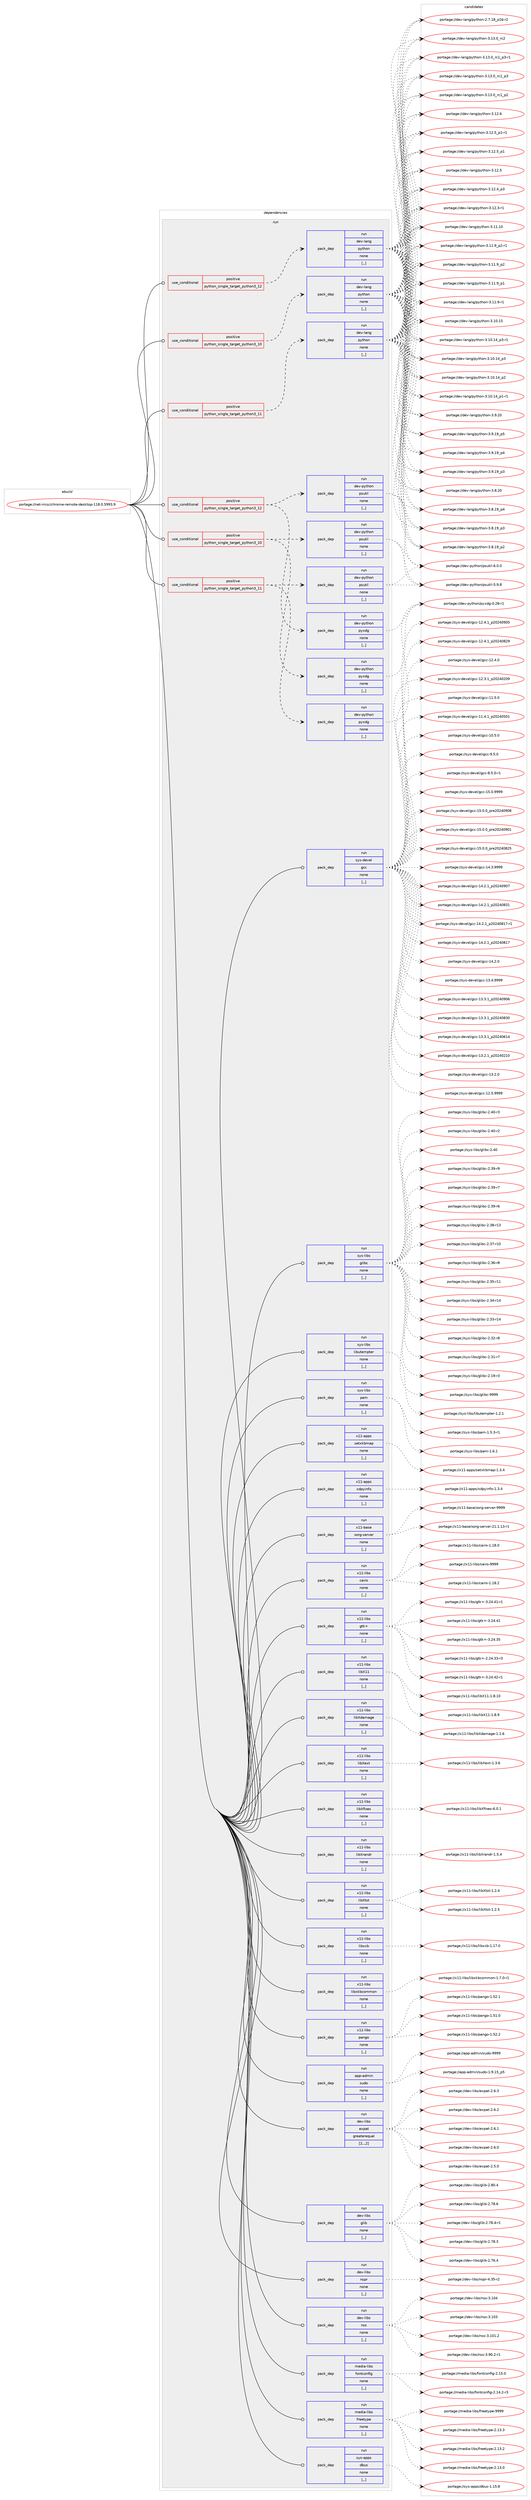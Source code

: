 digraph prolog {

# *************
# Graph options
# *************

newrank=true;
concentrate=true;
compound=true;
graph [rankdir=LR,fontname=Helvetica,fontsize=10,ranksep=1.5];#, ranksep=2.5, nodesep=0.2];
edge  [arrowhead=vee];
node  [fontname=Helvetica,fontsize=10];

# **********
# The ebuild
# **********

subgraph cluster_leftcol {
color=gray;
label=<<i>ebuild</i>>;
id [label="portage://net-misc/chrome-remote-desktop-118.0.5993.9", color=red, width=4, href="../net-misc/chrome-remote-desktop-118.0.5993.9.svg"];
}

# ****************
# The dependencies
# ****************

subgraph cluster_midcol {
color=gray;
label=<<i>dependencies</i>>;
subgraph cluster_compile {
fillcolor="#eeeeee";
style=filled;
label=<<i>compile</i>>;
}
subgraph cluster_compileandrun {
fillcolor="#eeeeee";
style=filled;
label=<<i>compile and run</i>>;
}
subgraph cluster_run {
fillcolor="#eeeeee";
style=filled;
label=<<i>run</i>>;
subgraph cond230232 {
dependency878049 [label=<<TABLE BORDER="0" CELLBORDER="1" CELLSPACING="0" CELLPADDING="4"><TR><TD ROWSPAN="3" CELLPADDING="10">use_conditional</TD></TR><TR><TD>positive</TD></TR><TR><TD>python_single_target_python3_10</TD></TR></TABLE>>, shape=none, color=red];
subgraph pack641384 {
dependency878050 [label=<<TABLE BORDER="0" CELLBORDER="1" CELLSPACING="0" CELLPADDING="4" WIDTH="220"><TR><TD ROWSPAN="6" CELLPADDING="30">pack_dep</TD></TR><TR><TD WIDTH="110">run</TD></TR><TR><TD>dev-lang</TD></TR><TR><TD>python</TD></TR><TR><TD>none</TD></TR><TR><TD>[,,]</TD></TR></TABLE>>, shape=none, color=blue];
}
dependency878049:e -> dependency878050:w [weight=20,style="dashed",arrowhead="vee"];
}
id:e -> dependency878049:w [weight=20,style="solid",arrowhead="odot"];
subgraph cond230233 {
dependency878051 [label=<<TABLE BORDER="0" CELLBORDER="1" CELLSPACING="0" CELLPADDING="4"><TR><TD ROWSPAN="3" CELLPADDING="10">use_conditional</TD></TR><TR><TD>positive</TD></TR><TR><TD>python_single_target_python3_10</TD></TR></TABLE>>, shape=none, color=red];
subgraph pack641385 {
dependency878052 [label=<<TABLE BORDER="0" CELLBORDER="1" CELLSPACING="0" CELLPADDING="4" WIDTH="220"><TR><TD ROWSPAN="6" CELLPADDING="30">pack_dep</TD></TR><TR><TD WIDTH="110">run</TD></TR><TR><TD>dev-python</TD></TR><TR><TD>psutil</TD></TR><TR><TD>none</TD></TR><TR><TD>[,,]</TD></TR></TABLE>>, shape=none, color=blue];
}
dependency878051:e -> dependency878052:w [weight=20,style="dashed",arrowhead="vee"];
subgraph pack641386 {
dependency878053 [label=<<TABLE BORDER="0" CELLBORDER="1" CELLSPACING="0" CELLPADDING="4" WIDTH="220"><TR><TD ROWSPAN="6" CELLPADDING="30">pack_dep</TD></TR><TR><TD WIDTH="110">run</TD></TR><TR><TD>dev-python</TD></TR><TR><TD>pyxdg</TD></TR><TR><TD>none</TD></TR><TR><TD>[,,]</TD></TR></TABLE>>, shape=none, color=blue];
}
dependency878051:e -> dependency878053:w [weight=20,style="dashed",arrowhead="vee"];
}
id:e -> dependency878051:w [weight=20,style="solid",arrowhead="odot"];
subgraph cond230234 {
dependency878054 [label=<<TABLE BORDER="0" CELLBORDER="1" CELLSPACING="0" CELLPADDING="4"><TR><TD ROWSPAN="3" CELLPADDING="10">use_conditional</TD></TR><TR><TD>positive</TD></TR><TR><TD>python_single_target_python3_11</TD></TR></TABLE>>, shape=none, color=red];
subgraph pack641387 {
dependency878055 [label=<<TABLE BORDER="0" CELLBORDER="1" CELLSPACING="0" CELLPADDING="4" WIDTH="220"><TR><TD ROWSPAN="6" CELLPADDING="30">pack_dep</TD></TR><TR><TD WIDTH="110">run</TD></TR><TR><TD>dev-lang</TD></TR><TR><TD>python</TD></TR><TR><TD>none</TD></TR><TR><TD>[,,]</TD></TR></TABLE>>, shape=none, color=blue];
}
dependency878054:e -> dependency878055:w [weight=20,style="dashed",arrowhead="vee"];
}
id:e -> dependency878054:w [weight=20,style="solid",arrowhead="odot"];
subgraph cond230235 {
dependency878056 [label=<<TABLE BORDER="0" CELLBORDER="1" CELLSPACING="0" CELLPADDING="4"><TR><TD ROWSPAN="3" CELLPADDING="10">use_conditional</TD></TR><TR><TD>positive</TD></TR><TR><TD>python_single_target_python3_11</TD></TR></TABLE>>, shape=none, color=red];
subgraph pack641388 {
dependency878057 [label=<<TABLE BORDER="0" CELLBORDER="1" CELLSPACING="0" CELLPADDING="4" WIDTH="220"><TR><TD ROWSPAN="6" CELLPADDING="30">pack_dep</TD></TR><TR><TD WIDTH="110">run</TD></TR><TR><TD>dev-python</TD></TR><TR><TD>psutil</TD></TR><TR><TD>none</TD></TR><TR><TD>[,,]</TD></TR></TABLE>>, shape=none, color=blue];
}
dependency878056:e -> dependency878057:w [weight=20,style="dashed",arrowhead="vee"];
subgraph pack641389 {
dependency878058 [label=<<TABLE BORDER="0" CELLBORDER="1" CELLSPACING="0" CELLPADDING="4" WIDTH="220"><TR><TD ROWSPAN="6" CELLPADDING="30">pack_dep</TD></TR><TR><TD WIDTH="110">run</TD></TR><TR><TD>dev-python</TD></TR><TR><TD>pyxdg</TD></TR><TR><TD>none</TD></TR><TR><TD>[,,]</TD></TR></TABLE>>, shape=none, color=blue];
}
dependency878056:e -> dependency878058:w [weight=20,style="dashed",arrowhead="vee"];
}
id:e -> dependency878056:w [weight=20,style="solid",arrowhead="odot"];
subgraph cond230236 {
dependency878059 [label=<<TABLE BORDER="0" CELLBORDER="1" CELLSPACING="0" CELLPADDING="4"><TR><TD ROWSPAN="3" CELLPADDING="10">use_conditional</TD></TR><TR><TD>positive</TD></TR><TR><TD>python_single_target_python3_12</TD></TR></TABLE>>, shape=none, color=red];
subgraph pack641390 {
dependency878060 [label=<<TABLE BORDER="0" CELLBORDER="1" CELLSPACING="0" CELLPADDING="4" WIDTH="220"><TR><TD ROWSPAN="6" CELLPADDING="30">pack_dep</TD></TR><TR><TD WIDTH="110">run</TD></TR><TR><TD>dev-lang</TD></TR><TR><TD>python</TD></TR><TR><TD>none</TD></TR><TR><TD>[,,]</TD></TR></TABLE>>, shape=none, color=blue];
}
dependency878059:e -> dependency878060:w [weight=20,style="dashed",arrowhead="vee"];
}
id:e -> dependency878059:w [weight=20,style="solid",arrowhead="odot"];
subgraph cond230237 {
dependency878061 [label=<<TABLE BORDER="0" CELLBORDER="1" CELLSPACING="0" CELLPADDING="4"><TR><TD ROWSPAN="3" CELLPADDING="10">use_conditional</TD></TR><TR><TD>positive</TD></TR><TR><TD>python_single_target_python3_12</TD></TR></TABLE>>, shape=none, color=red];
subgraph pack641391 {
dependency878062 [label=<<TABLE BORDER="0" CELLBORDER="1" CELLSPACING="0" CELLPADDING="4" WIDTH="220"><TR><TD ROWSPAN="6" CELLPADDING="30">pack_dep</TD></TR><TR><TD WIDTH="110">run</TD></TR><TR><TD>dev-python</TD></TR><TR><TD>psutil</TD></TR><TR><TD>none</TD></TR><TR><TD>[,,]</TD></TR></TABLE>>, shape=none, color=blue];
}
dependency878061:e -> dependency878062:w [weight=20,style="dashed",arrowhead="vee"];
subgraph pack641392 {
dependency878063 [label=<<TABLE BORDER="0" CELLBORDER="1" CELLSPACING="0" CELLPADDING="4" WIDTH="220"><TR><TD ROWSPAN="6" CELLPADDING="30">pack_dep</TD></TR><TR><TD WIDTH="110">run</TD></TR><TR><TD>dev-python</TD></TR><TR><TD>pyxdg</TD></TR><TR><TD>none</TD></TR><TR><TD>[,,]</TD></TR></TABLE>>, shape=none, color=blue];
}
dependency878061:e -> dependency878063:w [weight=20,style="dashed",arrowhead="vee"];
}
id:e -> dependency878061:w [weight=20,style="solid",arrowhead="odot"];
subgraph pack641393 {
dependency878064 [label=<<TABLE BORDER="0" CELLBORDER="1" CELLSPACING="0" CELLPADDING="4" WIDTH="220"><TR><TD ROWSPAN="6" CELLPADDING="30">pack_dep</TD></TR><TR><TD WIDTH="110">run</TD></TR><TR><TD>app-admin</TD></TR><TR><TD>sudo</TD></TR><TR><TD>none</TD></TR><TR><TD>[,,]</TD></TR></TABLE>>, shape=none, color=blue];
}
id:e -> dependency878064:w [weight=20,style="solid",arrowhead="odot"];
subgraph pack641394 {
dependency878065 [label=<<TABLE BORDER="0" CELLBORDER="1" CELLSPACING="0" CELLPADDING="4" WIDTH="220"><TR><TD ROWSPAN="6" CELLPADDING="30">pack_dep</TD></TR><TR><TD WIDTH="110">run</TD></TR><TR><TD>dev-libs</TD></TR><TR><TD>expat</TD></TR><TR><TD>greaterequal</TD></TR><TR><TD>[2,,,2]</TD></TR></TABLE>>, shape=none, color=blue];
}
id:e -> dependency878065:w [weight=20,style="solid",arrowhead="odot"];
subgraph pack641395 {
dependency878066 [label=<<TABLE BORDER="0" CELLBORDER="1" CELLSPACING="0" CELLPADDING="4" WIDTH="220"><TR><TD ROWSPAN="6" CELLPADDING="30">pack_dep</TD></TR><TR><TD WIDTH="110">run</TD></TR><TR><TD>dev-libs</TD></TR><TR><TD>glib</TD></TR><TR><TD>none</TD></TR><TR><TD>[,,]</TD></TR></TABLE>>, shape=none, color=blue];
}
id:e -> dependency878066:w [weight=20,style="solid",arrowhead="odot"];
subgraph pack641396 {
dependency878067 [label=<<TABLE BORDER="0" CELLBORDER="1" CELLSPACING="0" CELLPADDING="4" WIDTH="220"><TR><TD ROWSPAN="6" CELLPADDING="30">pack_dep</TD></TR><TR><TD WIDTH="110">run</TD></TR><TR><TD>dev-libs</TD></TR><TR><TD>nspr</TD></TR><TR><TD>none</TD></TR><TR><TD>[,,]</TD></TR></TABLE>>, shape=none, color=blue];
}
id:e -> dependency878067:w [weight=20,style="solid",arrowhead="odot"];
subgraph pack641397 {
dependency878068 [label=<<TABLE BORDER="0" CELLBORDER="1" CELLSPACING="0" CELLPADDING="4" WIDTH="220"><TR><TD ROWSPAN="6" CELLPADDING="30">pack_dep</TD></TR><TR><TD WIDTH="110">run</TD></TR><TR><TD>dev-libs</TD></TR><TR><TD>nss</TD></TR><TR><TD>none</TD></TR><TR><TD>[,,]</TD></TR></TABLE>>, shape=none, color=blue];
}
id:e -> dependency878068:w [weight=20,style="solid",arrowhead="odot"];
subgraph pack641398 {
dependency878069 [label=<<TABLE BORDER="0" CELLBORDER="1" CELLSPACING="0" CELLPADDING="4" WIDTH="220"><TR><TD ROWSPAN="6" CELLPADDING="30">pack_dep</TD></TR><TR><TD WIDTH="110">run</TD></TR><TR><TD>media-libs</TD></TR><TR><TD>fontconfig</TD></TR><TR><TD>none</TD></TR><TR><TD>[,,]</TD></TR></TABLE>>, shape=none, color=blue];
}
id:e -> dependency878069:w [weight=20,style="solid",arrowhead="odot"];
subgraph pack641399 {
dependency878070 [label=<<TABLE BORDER="0" CELLBORDER="1" CELLSPACING="0" CELLPADDING="4" WIDTH="220"><TR><TD ROWSPAN="6" CELLPADDING="30">pack_dep</TD></TR><TR><TD WIDTH="110">run</TD></TR><TR><TD>media-libs</TD></TR><TR><TD>freetype</TD></TR><TR><TD>none</TD></TR><TR><TD>[,,]</TD></TR></TABLE>>, shape=none, color=blue];
}
id:e -> dependency878070:w [weight=20,style="solid",arrowhead="odot"];
subgraph pack641400 {
dependency878071 [label=<<TABLE BORDER="0" CELLBORDER="1" CELLSPACING="0" CELLPADDING="4" WIDTH="220"><TR><TD ROWSPAN="6" CELLPADDING="30">pack_dep</TD></TR><TR><TD WIDTH="110">run</TD></TR><TR><TD>sys-apps</TD></TR><TR><TD>dbus</TD></TR><TR><TD>none</TD></TR><TR><TD>[,,]</TD></TR></TABLE>>, shape=none, color=blue];
}
id:e -> dependency878071:w [weight=20,style="solid",arrowhead="odot"];
subgraph pack641401 {
dependency878072 [label=<<TABLE BORDER="0" CELLBORDER="1" CELLSPACING="0" CELLPADDING="4" WIDTH="220"><TR><TD ROWSPAN="6" CELLPADDING="30">pack_dep</TD></TR><TR><TD WIDTH="110">run</TD></TR><TR><TD>sys-devel</TD></TR><TR><TD>gcc</TD></TR><TR><TD>none</TD></TR><TR><TD>[,,]</TD></TR></TABLE>>, shape=none, color=blue];
}
id:e -> dependency878072:w [weight=20,style="solid",arrowhead="odot"];
subgraph pack641402 {
dependency878073 [label=<<TABLE BORDER="0" CELLBORDER="1" CELLSPACING="0" CELLPADDING="4" WIDTH="220"><TR><TD ROWSPAN="6" CELLPADDING="30">pack_dep</TD></TR><TR><TD WIDTH="110">run</TD></TR><TR><TD>sys-libs</TD></TR><TR><TD>glibc</TD></TR><TR><TD>none</TD></TR><TR><TD>[,,]</TD></TR></TABLE>>, shape=none, color=blue];
}
id:e -> dependency878073:w [weight=20,style="solid",arrowhead="odot"];
subgraph pack641403 {
dependency878074 [label=<<TABLE BORDER="0" CELLBORDER="1" CELLSPACING="0" CELLPADDING="4" WIDTH="220"><TR><TD ROWSPAN="6" CELLPADDING="30">pack_dep</TD></TR><TR><TD WIDTH="110">run</TD></TR><TR><TD>sys-libs</TD></TR><TR><TD>libutempter</TD></TR><TR><TD>none</TD></TR><TR><TD>[,,]</TD></TR></TABLE>>, shape=none, color=blue];
}
id:e -> dependency878074:w [weight=20,style="solid",arrowhead="odot"];
subgraph pack641404 {
dependency878075 [label=<<TABLE BORDER="0" CELLBORDER="1" CELLSPACING="0" CELLPADDING="4" WIDTH="220"><TR><TD ROWSPAN="6" CELLPADDING="30">pack_dep</TD></TR><TR><TD WIDTH="110">run</TD></TR><TR><TD>sys-libs</TD></TR><TR><TD>pam</TD></TR><TR><TD>none</TD></TR><TR><TD>[,,]</TD></TR></TABLE>>, shape=none, color=blue];
}
id:e -> dependency878075:w [weight=20,style="solid",arrowhead="odot"];
subgraph pack641405 {
dependency878076 [label=<<TABLE BORDER="0" CELLBORDER="1" CELLSPACING="0" CELLPADDING="4" WIDTH="220"><TR><TD ROWSPAN="6" CELLPADDING="30">pack_dep</TD></TR><TR><TD WIDTH="110">run</TD></TR><TR><TD>x11-apps</TD></TR><TR><TD>setxkbmap</TD></TR><TR><TD>none</TD></TR><TR><TD>[,,]</TD></TR></TABLE>>, shape=none, color=blue];
}
id:e -> dependency878076:w [weight=20,style="solid",arrowhead="odot"];
subgraph pack641406 {
dependency878077 [label=<<TABLE BORDER="0" CELLBORDER="1" CELLSPACING="0" CELLPADDING="4" WIDTH="220"><TR><TD ROWSPAN="6" CELLPADDING="30">pack_dep</TD></TR><TR><TD WIDTH="110">run</TD></TR><TR><TD>x11-apps</TD></TR><TR><TD>xdpyinfo</TD></TR><TR><TD>none</TD></TR><TR><TD>[,,]</TD></TR></TABLE>>, shape=none, color=blue];
}
id:e -> dependency878077:w [weight=20,style="solid",arrowhead="odot"];
subgraph pack641407 {
dependency878078 [label=<<TABLE BORDER="0" CELLBORDER="1" CELLSPACING="0" CELLPADDING="4" WIDTH="220"><TR><TD ROWSPAN="6" CELLPADDING="30">pack_dep</TD></TR><TR><TD WIDTH="110">run</TD></TR><TR><TD>x11-base</TD></TR><TR><TD>xorg-server</TD></TR><TR><TD>none</TD></TR><TR><TD>[,,]</TD></TR></TABLE>>, shape=none, color=blue];
}
id:e -> dependency878078:w [weight=20,style="solid",arrowhead="odot"];
subgraph pack641408 {
dependency878079 [label=<<TABLE BORDER="0" CELLBORDER="1" CELLSPACING="0" CELLPADDING="4" WIDTH="220"><TR><TD ROWSPAN="6" CELLPADDING="30">pack_dep</TD></TR><TR><TD WIDTH="110">run</TD></TR><TR><TD>x11-libs</TD></TR><TR><TD>cairo</TD></TR><TR><TD>none</TD></TR><TR><TD>[,,]</TD></TR></TABLE>>, shape=none, color=blue];
}
id:e -> dependency878079:w [weight=20,style="solid",arrowhead="odot"];
subgraph pack641409 {
dependency878080 [label=<<TABLE BORDER="0" CELLBORDER="1" CELLSPACING="0" CELLPADDING="4" WIDTH="220"><TR><TD ROWSPAN="6" CELLPADDING="30">pack_dep</TD></TR><TR><TD WIDTH="110">run</TD></TR><TR><TD>x11-libs</TD></TR><TR><TD>gtk+</TD></TR><TR><TD>none</TD></TR><TR><TD>[,,]</TD></TR></TABLE>>, shape=none, color=blue];
}
id:e -> dependency878080:w [weight=20,style="solid",arrowhead="odot"];
subgraph pack641410 {
dependency878081 [label=<<TABLE BORDER="0" CELLBORDER="1" CELLSPACING="0" CELLPADDING="4" WIDTH="220"><TR><TD ROWSPAN="6" CELLPADDING="30">pack_dep</TD></TR><TR><TD WIDTH="110">run</TD></TR><TR><TD>x11-libs</TD></TR><TR><TD>libX11</TD></TR><TR><TD>none</TD></TR><TR><TD>[,,]</TD></TR></TABLE>>, shape=none, color=blue];
}
id:e -> dependency878081:w [weight=20,style="solid",arrowhead="odot"];
subgraph pack641411 {
dependency878082 [label=<<TABLE BORDER="0" CELLBORDER="1" CELLSPACING="0" CELLPADDING="4" WIDTH="220"><TR><TD ROWSPAN="6" CELLPADDING="30">pack_dep</TD></TR><TR><TD WIDTH="110">run</TD></TR><TR><TD>x11-libs</TD></TR><TR><TD>libXdamage</TD></TR><TR><TD>none</TD></TR><TR><TD>[,,]</TD></TR></TABLE>>, shape=none, color=blue];
}
id:e -> dependency878082:w [weight=20,style="solid",arrowhead="odot"];
subgraph pack641412 {
dependency878083 [label=<<TABLE BORDER="0" CELLBORDER="1" CELLSPACING="0" CELLPADDING="4" WIDTH="220"><TR><TD ROWSPAN="6" CELLPADDING="30">pack_dep</TD></TR><TR><TD WIDTH="110">run</TD></TR><TR><TD>x11-libs</TD></TR><TR><TD>libXext</TD></TR><TR><TD>none</TD></TR><TR><TD>[,,]</TD></TR></TABLE>>, shape=none, color=blue];
}
id:e -> dependency878083:w [weight=20,style="solid",arrowhead="odot"];
subgraph pack641413 {
dependency878084 [label=<<TABLE BORDER="0" CELLBORDER="1" CELLSPACING="0" CELLPADDING="4" WIDTH="220"><TR><TD ROWSPAN="6" CELLPADDING="30">pack_dep</TD></TR><TR><TD WIDTH="110">run</TD></TR><TR><TD>x11-libs</TD></TR><TR><TD>libXfixes</TD></TR><TR><TD>none</TD></TR><TR><TD>[,,]</TD></TR></TABLE>>, shape=none, color=blue];
}
id:e -> dependency878084:w [weight=20,style="solid",arrowhead="odot"];
subgraph pack641414 {
dependency878085 [label=<<TABLE BORDER="0" CELLBORDER="1" CELLSPACING="0" CELLPADDING="4" WIDTH="220"><TR><TD ROWSPAN="6" CELLPADDING="30">pack_dep</TD></TR><TR><TD WIDTH="110">run</TD></TR><TR><TD>x11-libs</TD></TR><TR><TD>libXrandr</TD></TR><TR><TD>none</TD></TR><TR><TD>[,,]</TD></TR></TABLE>>, shape=none, color=blue];
}
id:e -> dependency878085:w [weight=20,style="solid",arrowhead="odot"];
subgraph pack641415 {
dependency878086 [label=<<TABLE BORDER="0" CELLBORDER="1" CELLSPACING="0" CELLPADDING="4" WIDTH="220"><TR><TD ROWSPAN="6" CELLPADDING="30">pack_dep</TD></TR><TR><TD WIDTH="110">run</TD></TR><TR><TD>x11-libs</TD></TR><TR><TD>libXtst</TD></TR><TR><TD>none</TD></TR><TR><TD>[,,]</TD></TR></TABLE>>, shape=none, color=blue];
}
id:e -> dependency878086:w [weight=20,style="solid",arrowhead="odot"];
subgraph pack641416 {
dependency878087 [label=<<TABLE BORDER="0" CELLBORDER="1" CELLSPACING="0" CELLPADDING="4" WIDTH="220"><TR><TD ROWSPAN="6" CELLPADDING="30">pack_dep</TD></TR><TR><TD WIDTH="110">run</TD></TR><TR><TD>x11-libs</TD></TR><TR><TD>libxcb</TD></TR><TR><TD>none</TD></TR><TR><TD>[,,]</TD></TR></TABLE>>, shape=none, color=blue];
}
id:e -> dependency878087:w [weight=20,style="solid",arrowhead="odot"];
subgraph pack641417 {
dependency878088 [label=<<TABLE BORDER="0" CELLBORDER="1" CELLSPACING="0" CELLPADDING="4" WIDTH="220"><TR><TD ROWSPAN="6" CELLPADDING="30">pack_dep</TD></TR><TR><TD WIDTH="110">run</TD></TR><TR><TD>x11-libs</TD></TR><TR><TD>libxkbcommon</TD></TR><TR><TD>none</TD></TR><TR><TD>[,,]</TD></TR></TABLE>>, shape=none, color=blue];
}
id:e -> dependency878088:w [weight=20,style="solid",arrowhead="odot"];
subgraph pack641418 {
dependency878089 [label=<<TABLE BORDER="0" CELLBORDER="1" CELLSPACING="0" CELLPADDING="4" WIDTH="220"><TR><TD ROWSPAN="6" CELLPADDING="30">pack_dep</TD></TR><TR><TD WIDTH="110">run</TD></TR><TR><TD>x11-libs</TD></TR><TR><TD>pango</TD></TR><TR><TD>none</TD></TR><TR><TD>[,,]</TD></TR></TABLE>>, shape=none, color=blue];
}
id:e -> dependency878089:w [weight=20,style="solid",arrowhead="odot"];
}
}

# **************
# The candidates
# **************

subgraph cluster_choices {
rank=same;
color=gray;
label=<<i>candidates</i>>;

subgraph choice641384 {
color=black;
nodesep=1;
choice10010111845108971101034711212111610411111045514649514648951149950 [label="portage://dev-lang/python-3.13.0_rc2", color=red, width=4,href="../dev-lang/python-3.13.0_rc2.svg"];
choice1001011184510897110103471121211161041111104551464951464895114994995112514511449 [label="portage://dev-lang/python-3.13.0_rc1_p3-r1", color=red, width=4,href="../dev-lang/python-3.13.0_rc1_p3-r1.svg"];
choice100101118451089711010347112121116104111110455146495146489511499499511251 [label="portage://dev-lang/python-3.13.0_rc1_p3", color=red, width=4,href="../dev-lang/python-3.13.0_rc1_p3.svg"];
choice100101118451089711010347112121116104111110455146495146489511499499511250 [label="portage://dev-lang/python-3.13.0_rc1_p2", color=red, width=4,href="../dev-lang/python-3.13.0_rc1_p2.svg"];
choice10010111845108971101034711212111610411111045514649504654 [label="portage://dev-lang/python-3.12.6", color=red, width=4,href="../dev-lang/python-3.12.6.svg"];
choice1001011184510897110103471121211161041111104551464950465395112494511449 [label="portage://dev-lang/python-3.12.5_p1-r1", color=red, width=4,href="../dev-lang/python-3.12.5_p1-r1.svg"];
choice100101118451089711010347112121116104111110455146495046539511249 [label="portage://dev-lang/python-3.12.5_p1", color=red, width=4,href="../dev-lang/python-3.12.5_p1.svg"];
choice10010111845108971101034711212111610411111045514649504653 [label="portage://dev-lang/python-3.12.5", color=red, width=4,href="../dev-lang/python-3.12.5.svg"];
choice100101118451089711010347112121116104111110455146495046529511251 [label="portage://dev-lang/python-3.12.4_p3", color=red, width=4,href="../dev-lang/python-3.12.4_p3.svg"];
choice100101118451089711010347112121116104111110455146495046514511449 [label="portage://dev-lang/python-3.12.3-r1", color=red, width=4,href="../dev-lang/python-3.12.3-r1.svg"];
choice1001011184510897110103471121211161041111104551464949464948 [label="portage://dev-lang/python-3.11.10", color=red, width=4,href="../dev-lang/python-3.11.10.svg"];
choice1001011184510897110103471121211161041111104551464949465795112504511449 [label="portage://dev-lang/python-3.11.9_p2-r1", color=red, width=4,href="../dev-lang/python-3.11.9_p2-r1.svg"];
choice100101118451089711010347112121116104111110455146494946579511250 [label="portage://dev-lang/python-3.11.9_p2", color=red, width=4,href="../dev-lang/python-3.11.9_p2.svg"];
choice100101118451089711010347112121116104111110455146494946579511249 [label="portage://dev-lang/python-3.11.9_p1", color=red, width=4,href="../dev-lang/python-3.11.9_p1.svg"];
choice100101118451089711010347112121116104111110455146494946574511449 [label="portage://dev-lang/python-3.11.9-r1", color=red, width=4,href="../dev-lang/python-3.11.9-r1.svg"];
choice1001011184510897110103471121211161041111104551464948464953 [label="portage://dev-lang/python-3.10.15", color=red, width=4,href="../dev-lang/python-3.10.15.svg"];
choice100101118451089711010347112121116104111110455146494846495295112514511449 [label="portage://dev-lang/python-3.10.14_p3-r1", color=red, width=4,href="../dev-lang/python-3.10.14_p3-r1.svg"];
choice10010111845108971101034711212111610411111045514649484649529511251 [label="portage://dev-lang/python-3.10.14_p3", color=red, width=4,href="../dev-lang/python-3.10.14_p3.svg"];
choice10010111845108971101034711212111610411111045514649484649529511250 [label="portage://dev-lang/python-3.10.14_p2", color=red, width=4,href="../dev-lang/python-3.10.14_p2.svg"];
choice100101118451089711010347112121116104111110455146494846495295112494511449 [label="portage://dev-lang/python-3.10.14_p1-r1", color=red, width=4,href="../dev-lang/python-3.10.14_p1-r1.svg"];
choice10010111845108971101034711212111610411111045514657465048 [label="portage://dev-lang/python-3.9.20", color=red, width=4,href="../dev-lang/python-3.9.20.svg"];
choice100101118451089711010347112121116104111110455146574649579511253 [label="portage://dev-lang/python-3.9.19_p5", color=red, width=4,href="../dev-lang/python-3.9.19_p5.svg"];
choice100101118451089711010347112121116104111110455146574649579511252 [label="portage://dev-lang/python-3.9.19_p4", color=red, width=4,href="../dev-lang/python-3.9.19_p4.svg"];
choice100101118451089711010347112121116104111110455146574649579511251 [label="portage://dev-lang/python-3.9.19_p3", color=red, width=4,href="../dev-lang/python-3.9.19_p3.svg"];
choice10010111845108971101034711212111610411111045514656465048 [label="portage://dev-lang/python-3.8.20", color=red, width=4,href="../dev-lang/python-3.8.20.svg"];
choice100101118451089711010347112121116104111110455146564649579511252 [label="portage://dev-lang/python-3.8.19_p4", color=red, width=4,href="../dev-lang/python-3.8.19_p4.svg"];
choice100101118451089711010347112121116104111110455146564649579511251 [label="portage://dev-lang/python-3.8.19_p3", color=red, width=4,href="../dev-lang/python-3.8.19_p3.svg"];
choice100101118451089711010347112121116104111110455146564649579511250 [label="portage://dev-lang/python-3.8.19_p2", color=red, width=4,href="../dev-lang/python-3.8.19_p2.svg"];
choice100101118451089711010347112121116104111110455046554649569511249544511450 [label="portage://dev-lang/python-2.7.18_p16-r2", color=red, width=4,href="../dev-lang/python-2.7.18_p16-r2.svg"];
dependency878050:e -> choice10010111845108971101034711212111610411111045514649514648951149950:w [style=dotted,weight="100"];
dependency878050:e -> choice1001011184510897110103471121211161041111104551464951464895114994995112514511449:w [style=dotted,weight="100"];
dependency878050:e -> choice100101118451089711010347112121116104111110455146495146489511499499511251:w [style=dotted,weight="100"];
dependency878050:e -> choice100101118451089711010347112121116104111110455146495146489511499499511250:w [style=dotted,weight="100"];
dependency878050:e -> choice10010111845108971101034711212111610411111045514649504654:w [style=dotted,weight="100"];
dependency878050:e -> choice1001011184510897110103471121211161041111104551464950465395112494511449:w [style=dotted,weight="100"];
dependency878050:e -> choice100101118451089711010347112121116104111110455146495046539511249:w [style=dotted,weight="100"];
dependency878050:e -> choice10010111845108971101034711212111610411111045514649504653:w [style=dotted,weight="100"];
dependency878050:e -> choice100101118451089711010347112121116104111110455146495046529511251:w [style=dotted,weight="100"];
dependency878050:e -> choice100101118451089711010347112121116104111110455146495046514511449:w [style=dotted,weight="100"];
dependency878050:e -> choice1001011184510897110103471121211161041111104551464949464948:w [style=dotted,weight="100"];
dependency878050:e -> choice1001011184510897110103471121211161041111104551464949465795112504511449:w [style=dotted,weight="100"];
dependency878050:e -> choice100101118451089711010347112121116104111110455146494946579511250:w [style=dotted,weight="100"];
dependency878050:e -> choice100101118451089711010347112121116104111110455146494946579511249:w [style=dotted,weight="100"];
dependency878050:e -> choice100101118451089711010347112121116104111110455146494946574511449:w [style=dotted,weight="100"];
dependency878050:e -> choice1001011184510897110103471121211161041111104551464948464953:w [style=dotted,weight="100"];
dependency878050:e -> choice100101118451089711010347112121116104111110455146494846495295112514511449:w [style=dotted,weight="100"];
dependency878050:e -> choice10010111845108971101034711212111610411111045514649484649529511251:w [style=dotted,weight="100"];
dependency878050:e -> choice10010111845108971101034711212111610411111045514649484649529511250:w [style=dotted,weight="100"];
dependency878050:e -> choice100101118451089711010347112121116104111110455146494846495295112494511449:w [style=dotted,weight="100"];
dependency878050:e -> choice10010111845108971101034711212111610411111045514657465048:w [style=dotted,weight="100"];
dependency878050:e -> choice100101118451089711010347112121116104111110455146574649579511253:w [style=dotted,weight="100"];
dependency878050:e -> choice100101118451089711010347112121116104111110455146574649579511252:w [style=dotted,weight="100"];
dependency878050:e -> choice100101118451089711010347112121116104111110455146574649579511251:w [style=dotted,weight="100"];
dependency878050:e -> choice10010111845108971101034711212111610411111045514656465048:w [style=dotted,weight="100"];
dependency878050:e -> choice100101118451089711010347112121116104111110455146564649579511252:w [style=dotted,weight="100"];
dependency878050:e -> choice100101118451089711010347112121116104111110455146564649579511251:w [style=dotted,weight="100"];
dependency878050:e -> choice100101118451089711010347112121116104111110455146564649579511250:w [style=dotted,weight="100"];
dependency878050:e -> choice100101118451089711010347112121116104111110455046554649569511249544511450:w [style=dotted,weight="100"];
}
subgraph choice641385 {
color=black;
nodesep=1;
choice1001011184511212111610411111047112115117116105108455446484648 [label="portage://dev-python/psutil-6.0.0", color=red, width=4,href="../dev-python/psutil-6.0.0.svg"];
choice1001011184511212111610411111047112115117116105108455346574656 [label="portage://dev-python/psutil-5.9.8", color=red, width=4,href="../dev-python/psutil-5.9.8.svg"];
dependency878052:e -> choice1001011184511212111610411111047112115117116105108455446484648:w [style=dotted,weight="100"];
dependency878052:e -> choice1001011184511212111610411111047112115117116105108455346574656:w [style=dotted,weight="100"];
}
subgraph choice641386 {
color=black;
nodesep=1;
choice100101118451121211161041111104711212112010010345484650564511449 [label="portage://dev-python/pyxdg-0.28-r1", color=red, width=4,href="../dev-python/pyxdg-0.28-r1.svg"];
dependency878053:e -> choice100101118451121211161041111104711212112010010345484650564511449:w [style=dotted,weight="100"];
}
subgraph choice641387 {
color=black;
nodesep=1;
choice10010111845108971101034711212111610411111045514649514648951149950 [label="portage://dev-lang/python-3.13.0_rc2", color=red, width=4,href="../dev-lang/python-3.13.0_rc2.svg"];
choice1001011184510897110103471121211161041111104551464951464895114994995112514511449 [label="portage://dev-lang/python-3.13.0_rc1_p3-r1", color=red, width=4,href="../dev-lang/python-3.13.0_rc1_p3-r1.svg"];
choice100101118451089711010347112121116104111110455146495146489511499499511251 [label="portage://dev-lang/python-3.13.0_rc1_p3", color=red, width=4,href="../dev-lang/python-3.13.0_rc1_p3.svg"];
choice100101118451089711010347112121116104111110455146495146489511499499511250 [label="portage://dev-lang/python-3.13.0_rc1_p2", color=red, width=4,href="../dev-lang/python-3.13.0_rc1_p2.svg"];
choice10010111845108971101034711212111610411111045514649504654 [label="portage://dev-lang/python-3.12.6", color=red, width=4,href="../dev-lang/python-3.12.6.svg"];
choice1001011184510897110103471121211161041111104551464950465395112494511449 [label="portage://dev-lang/python-3.12.5_p1-r1", color=red, width=4,href="../dev-lang/python-3.12.5_p1-r1.svg"];
choice100101118451089711010347112121116104111110455146495046539511249 [label="portage://dev-lang/python-3.12.5_p1", color=red, width=4,href="../dev-lang/python-3.12.5_p1.svg"];
choice10010111845108971101034711212111610411111045514649504653 [label="portage://dev-lang/python-3.12.5", color=red, width=4,href="../dev-lang/python-3.12.5.svg"];
choice100101118451089711010347112121116104111110455146495046529511251 [label="portage://dev-lang/python-3.12.4_p3", color=red, width=4,href="../dev-lang/python-3.12.4_p3.svg"];
choice100101118451089711010347112121116104111110455146495046514511449 [label="portage://dev-lang/python-3.12.3-r1", color=red, width=4,href="../dev-lang/python-3.12.3-r1.svg"];
choice1001011184510897110103471121211161041111104551464949464948 [label="portage://dev-lang/python-3.11.10", color=red, width=4,href="../dev-lang/python-3.11.10.svg"];
choice1001011184510897110103471121211161041111104551464949465795112504511449 [label="portage://dev-lang/python-3.11.9_p2-r1", color=red, width=4,href="../dev-lang/python-3.11.9_p2-r1.svg"];
choice100101118451089711010347112121116104111110455146494946579511250 [label="portage://dev-lang/python-3.11.9_p2", color=red, width=4,href="../dev-lang/python-3.11.9_p2.svg"];
choice100101118451089711010347112121116104111110455146494946579511249 [label="portage://dev-lang/python-3.11.9_p1", color=red, width=4,href="../dev-lang/python-3.11.9_p1.svg"];
choice100101118451089711010347112121116104111110455146494946574511449 [label="portage://dev-lang/python-3.11.9-r1", color=red, width=4,href="../dev-lang/python-3.11.9-r1.svg"];
choice1001011184510897110103471121211161041111104551464948464953 [label="portage://dev-lang/python-3.10.15", color=red, width=4,href="../dev-lang/python-3.10.15.svg"];
choice100101118451089711010347112121116104111110455146494846495295112514511449 [label="portage://dev-lang/python-3.10.14_p3-r1", color=red, width=4,href="../dev-lang/python-3.10.14_p3-r1.svg"];
choice10010111845108971101034711212111610411111045514649484649529511251 [label="portage://dev-lang/python-3.10.14_p3", color=red, width=4,href="../dev-lang/python-3.10.14_p3.svg"];
choice10010111845108971101034711212111610411111045514649484649529511250 [label="portage://dev-lang/python-3.10.14_p2", color=red, width=4,href="../dev-lang/python-3.10.14_p2.svg"];
choice100101118451089711010347112121116104111110455146494846495295112494511449 [label="portage://dev-lang/python-3.10.14_p1-r1", color=red, width=4,href="../dev-lang/python-3.10.14_p1-r1.svg"];
choice10010111845108971101034711212111610411111045514657465048 [label="portage://dev-lang/python-3.9.20", color=red, width=4,href="../dev-lang/python-3.9.20.svg"];
choice100101118451089711010347112121116104111110455146574649579511253 [label="portage://dev-lang/python-3.9.19_p5", color=red, width=4,href="../dev-lang/python-3.9.19_p5.svg"];
choice100101118451089711010347112121116104111110455146574649579511252 [label="portage://dev-lang/python-3.9.19_p4", color=red, width=4,href="../dev-lang/python-3.9.19_p4.svg"];
choice100101118451089711010347112121116104111110455146574649579511251 [label="portage://dev-lang/python-3.9.19_p3", color=red, width=4,href="../dev-lang/python-3.9.19_p3.svg"];
choice10010111845108971101034711212111610411111045514656465048 [label="portage://dev-lang/python-3.8.20", color=red, width=4,href="../dev-lang/python-3.8.20.svg"];
choice100101118451089711010347112121116104111110455146564649579511252 [label="portage://dev-lang/python-3.8.19_p4", color=red, width=4,href="../dev-lang/python-3.8.19_p4.svg"];
choice100101118451089711010347112121116104111110455146564649579511251 [label="portage://dev-lang/python-3.8.19_p3", color=red, width=4,href="../dev-lang/python-3.8.19_p3.svg"];
choice100101118451089711010347112121116104111110455146564649579511250 [label="portage://dev-lang/python-3.8.19_p2", color=red, width=4,href="../dev-lang/python-3.8.19_p2.svg"];
choice100101118451089711010347112121116104111110455046554649569511249544511450 [label="portage://dev-lang/python-2.7.18_p16-r2", color=red, width=4,href="../dev-lang/python-2.7.18_p16-r2.svg"];
dependency878055:e -> choice10010111845108971101034711212111610411111045514649514648951149950:w [style=dotted,weight="100"];
dependency878055:e -> choice1001011184510897110103471121211161041111104551464951464895114994995112514511449:w [style=dotted,weight="100"];
dependency878055:e -> choice100101118451089711010347112121116104111110455146495146489511499499511251:w [style=dotted,weight="100"];
dependency878055:e -> choice100101118451089711010347112121116104111110455146495146489511499499511250:w [style=dotted,weight="100"];
dependency878055:e -> choice10010111845108971101034711212111610411111045514649504654:w [style=dotted,weight="100"];
dependency878055:e -> choice1001011184510897110103471121211161041111104551464950465395112494511449:w [style=dotted,weight="100"];
dependency878055:e -> choice100101118451089711010347112121116104111110455146495046539511249:w [style=dotted,weight="100"];
dependency878055:e -> choice10010111845108971101034711212111610411111045514649504653:w [style=dotted,weight="100"];
dependency878055:e -> choice100101118451089711010347112121116104111110455146495046529511251:w [style=dotted,weight="100"];
dependency878055:e -> choice100101118451089711010347112121116104111110455146495046514511449:w [style=dotted,weight="100"];
dependency878055:e -> choice1001011184510897110103471121211161041111104551464949464948:w [style=dotted,weight="100"];
dependency878055:e -> choice1001011184510897110103471121211161041111104551464949465795112504511449:w [style=dotted,weight="100"];
dependency878055:e -> choice100101118451089711010347112121116104111110455146494946579511250:w [style=dotted,weight="100"];
dependency878055:e -> choice100101118451089711010347112121116104111110455146494946579511249:w [style=dotted,weight="100"];
dependency878055:e -> choice100101118451089711010347112121116104111110455146494946574511449:w [style=dotted,weight="100"];
dependency878055:e -> choice1001011184510897110103471121211161041111104551464948464953:w [style=dotted,weight="100"];
dependency878055:e -> choice100101118451089711010347112121116104111110455146494846495295112514511449:w [style=dotted,weight="100"];
dependency878055:e -> choice10010111845108971101034711212111610411111045514649484649529511251:w [style=dotted,weight="100"];
dependency878055:e -> choice10010111845108971101034711212111610411111045514649484649529511250:w [style=dotted,weight="100"];
dependency878055:e -> choice100101118451089711010347112121116104111110455146494846495295112494511449:w [style=dotted,weight="100"];
dependency878055:e -> choice10010111845108971101034711212111610411111045514657465048:w [style=dotted,weight="100"];
dependency878055:e -> choice100101118451089711010347112121116104111110455146574649579511253:w [style=dotted,weight="100"];
dependency878055:e -> choice100101118451089711010347112121116104111110455146574649579511252:w [style=dotted,weight="100"];
dependency878055:e -> choice100101118451089711010347112121116104111110455146574649579511251:w [style=dotted,weight="100"];
dependency878055:e -> choice10010111845108971101034711212111610411111045514656465048:w [style=dotted,weight="100"];
dependency878055:e -> choice100101118451089711010347112121116104111110455146564649579511252:w [style=dotted,weight="100"];
dependency878055:e -> choice100101118451089711010347112121116104111110455146564649579511251:w [style=dotted,weight="100"];
dependency878055:e -> choice100101118451089711010347112121116104111110455146564649579511250:w [style=dotted,weight="100"];
dependency878055:e -> choice100101118451089711010347112121116104111110455046554649569511249544511450:w [style=dotted,weight="100"];
}
subgraph choice641388 {
color=black;
nodesep=1;
choice1001011184511212111610411111047112115117116105108455446484648 [label="portage://dev-python/psutil-6.0.0", color=red, width=4,href="../dev-python/psutil-6.0.0.svg"];
choice1001011184511212111610411111047112115117116105108455346574656 [label="portage://dev-python/psutil-5.9.8", color=red, width=4,href="../dev-python/psutil-5.9.8.svg"];
dependency878057:e -> choice1001011184511212111610411111047112115117116105108455446484648:w [style=dotted,weight="100"];
dependency878057:e -> choice1001011184511212111610411111047112115117116105108455346574656:w [style=dotted,weight="100"];
}
subgraph choice641389 {
color=black;
nodesep=1;
choice100101118451121211161041111104711212112010010345484650564511449 [label="portage://dev-python/pyxdg-0.28-r1", color=red, width=4,href="../dev-python/pyxdg-0.28-r1.svg"];
dependency878058:e -> choice100101118451121211161041111104711212112010010345484650564511449:w [style=dotted,weight="100"];
}
subgraph choice641390 {
color=black;
nodesep=1;
choice10010111845108971101034711212111610411111045514649514648951149950 [label="portage://dev-lang/python-3.13.0_rc2", color=red, width=4,href="../dev-lang/python-3.13.0_rc2.svg"];
choice1001011184510897110103471121211161041111104551464951464895114994995112514511449 [label="portage://dev-lang/python-3.13.0_rc1_p3-r1", color=red, width=4,href="../dev-lang/python-3.13.0_rc1_p3-r1.svg"];
choice100101118451089711010347112121116104111110455146495146489511499499511251 [label="portage://dev-lang/python-3.13.0_rc1_p3", color=red, width=4,href="../dev-lang/python-3.13.0_rc1_p3.svg"];
choice100101118451089711010347112121116104111110455146495146489511499499511250 [label="portage://dev-lang/python-3.13.0_rc1_p2", color=red, width=4,href="../dev-lang/python-3.13.0_rc1_p2.svg"];
choice10010111845108971101034711212111610411111045514649504654 [label="portage://dev-lang/python-3.12.6", color=red, width=4,href="../dev-lang/python-3.12.6.svg"];
choice1001011184510897110103471121211161041111104551464950465395112494511449 [label="portage://dev-lang/python-3.12.5_p1-r1", color=red, width=4,href="../dev-lang/python-3.12.5_p1-r1.svg"];
choice100101118451089711010347112121116104111110455146495046539511249 [label="portage://dev-lang/python-3.12.5_p1", color=red, width=4,href="../dev-lang/python-3.12.5_p1.svg"];
choice10010111845108971101034711212111610411111045514649504653 [label="portage://dev-lang/python-3.12.5", color=red, width=4,href="../dev-lang/python-3.12.5.svg"];
choice100101118451089711010347112121116104111110455146495046529511251 [label="portage://dev-lang/python-3.12.4_p3", color=red, width=4,href="../dev-lang/python-3.12.4_p3.svg"];
choice100101118451089711010347112121116104111110455146495046514511449 [label="portage://dev-lang/python-3.12.3-r1", color=red, width=4,href="../dev-lang/python-3.12.3-r1.svg"];
choice1001011184510897110103471121211161041111104551464949464948 [label="portage://dev-lang/python-3.11.10", color=red, width=4,href="../dev-lang/python-3.11.10.svg"];
choice1001011184510897110103471121211161041111104551464949465795112504511449 [label="portage://dev-lang/python-3.11.9_p2-r1", color=red, width=4,href="../dev-lang/python-3.11.9_p2-r1.svg"];
choice100101118451089711010347112121116104111110455146494946579511250 [label="portage://dev-lang/python-3.11.9_p2", color=red, width=4,href="../dev-lang/python-3.11.9_p2.svg"];
choice100101118451089711010347112121116104111110455146494946579511249 [label="portage://dev-lang/python-3.11.9_p1", color=red, width=4,href="../dev-lang/python-3.11.9_p1.svg"];
choice100101118451089711010347112121116104111110455146494946574511449 [label="portage://dev-lang/python-3.11.9-r1", color=red, width=4,href="../dev-lang/python-3.11.9-r1.svg"];
choice1001011184510897110103471121211161041111104551464948464953 [label="portage://dev-lang/python-3.10.15", color=red, width=4,href="../dev-lang/python-3.10.15.svg"];
choice100101118451089711010347112121116104111110455146494846495295112514511449 [label="portage://dev-lang/python-3.10.14_p3-r1", color=red, width=4,href="../dev-lang/python-3.10.14_p3-r1.svg"];
choice10010111845108971101034711212111610411111045514649484649529511251 [label="portage://dev-lang/python-3.10.14_p3", color=red, width=4,href="../dev-lang/python-3.10.14_p3.svg"];
choice10010111845108971101034711212111610411111045514649484649529511250 [label="portage://dev-lang/python-3.10.14_p2", color=red, width=4,href="../dev-lang/python-3.10.14_p2.svg"];
choice100101118451089711010347112121116104111110455146494846495295112494511449 [label="portage://dev-lang/python-3.10.14_p1-r1", color=red, width=4,href="../dev-lang/python-3.10.14_p1-r1.svg"];
choice10010111845108971101034711212111610411111045514657465048 [label="portage://dev-lang/python-3.9.20", color=red, width=4,href="../dev-lang/python-3.9.20.svg"];
choice100101118451089711010347112121116104111110455146574649579511253 [label="portage://dev-lang/python-3.9.19_p5", color=red, width=4,href="../dev-lang/python-3.9.19_p5.svg"];
choice100101118451089711010347112121116104111110455146574649579511252 [label="portage://dev-lang/python-3.9.19_p4", color=red, width=4,href="../dev-lang/python-3.9.19_p4.svg"];
choice100101118451089711010347112121116104111110455146574649579511251 [label="portage://dev-lang/python-3.9.19_p3", color=red, width=4,href="../dev-lang/python-3.9.19_p3.svg"];
choice10010111845108971101034711212111610411111045514656465048 [label="portage://dev-lang/python-3.8.20", color=red, width=4,href="../dev-lang/python-3.8.20.svg"];
choice100101118451089711010347112121116104111110455146564649579511252 [label="portage://dev-lang/python-3.8.19_p4", color=red, width=4,href="../dev-lang/python-3.8.19_p4.svg"];
choice100101118451089711010347112121116104111110455146564649579511251 [label="portage://dev-lang/python-3.8.19_p3", color=red, width=4,href="../dev-lang/python-3.8.19_p3.svg"];
choice100101118451089711010347112121116104111110455146564649579511250 [label="portage://dev-lang/python-3.8.19_p2", color=red, width=4,href="../dev-lang/python-3.8.19_p2.svg"];
choice100101118451089711010347112121116104111110455046554649569511249544511450 [label="portage://dev-lang/python-2.7.18_p16-r2", color=red, width=4,href="../dev-lang/python-2.7.18_p16-r2.svg"];
dependency878060:e -> choice10010111845108971101034711212111610411111045514649514648951149950:w [style=dotted,weight="100"];
dependency878060:e -> choice1001011184510897110103471121211161041111104551464951464895114994995112514511449:w [style=dotted,weight="100"];
dependency878060:e -> choice100101118451089711010347112121116104111110455146495146489511499499511251:w [style=dotted,weight="100"];
dependency878060:e -> choice100101118451089711010347112121116104111110455146495146489511499499511250:w [style=dotted,weight="100"];
dependency878060:e -> choice10010111845108971101034711212111610411111045514649504654:w [style=dotted,weight="100"];
dependency878060:e -> choice1001011184510897110103471121211161041111104551464950465395112494511449:w [style=dotted,weight="100"];
dependency878060:e -> choice100101118451089711010347112121116104111110455146495046539511249:w [style=dotted,weight="100"];
dependency878060:e -> choice10010111845108971101034711212111610411111045514649504653:w [style=dotted,weight="100"];
dependency878060:e -> choice100101118451089711010347112121116104111110455146495046529511251:w [style=dotted,weight="100"];
dependency878060:e -> choice100101118451089711010347112121116104111110455146495046514511449:w [style=dotted,weight="100"];
dependency878060:e -> choice1001011184510897110103471121211161041111104551464949464948:w [style=dotted,weight="100"];
dependency878060:e -> choice1001011184510897110103471121211161041111104551464949465795112504511449:w [style=dotted,weight="100"];
dependency878060:e -> choice100101118451089711010347112121116104111110455146494946579511250:w [style=dotted,weight="100"];
dependency878060:e -> choice100101118451089711010347112121116104111110455146494946579511249:w [style=dotted,weight="100"];
dependency878060:e -> choice100101118451089711010347112121116104111110455146494946574511449:w [style=dotted,weight="100"];
dependency878060:e -> choice1001011184510897110103471121211161041111104551464948464953:w [style=dotted,weight="100"];
dependency878060:e -> choice100101118451089711010347112121116104111110455146494846495295112514511449:w [style=dotted,weight="100"];
dependency878060:e -> choice10010111845108971101034711212111610411111045514649484649529511251:w [style=dotted,weight="100"];
dependency878060:e -> choice10010111845108971101034711212111610411111045514649484649529511250:w [style=dotted,weight="100"];
dependency878060:e -> choice100101118451089711010347112121116104111110455146494846495295112494511449:w [style=dotted,weight="100"];
dependency878060:e -> choice10010111845108971101034711212111610411111045514657465048:w [style=dotted,weight="100"];
dependency878060:e -> choice100101118451089711010347112121116104111110455146574649579511253:w [style=dotted,weight="100"];
dependency878060:e -> choice100101118451089711010347112121116104111110455146574649579511252:w [style=dotted,weight="100"];
dependency878060:e -> choice100101118451089711010347112121116104111110455146574649579511251:w [style=dotted,weight="100"];
dependency878060:e -> choice10010111845108971101034711212111610411111045514656465048:w [style=dotted,weight="100"];
dependency878060:e -> choice100101118451089711010347112121116104111110455146564649579511252:w [style=dotted,weight="100"];
dependency878060:e -> choice100101118451089711010347112121116104111110455146564649579511251:w [style=dotted,weight="100"];
dependency878060:e -> choice100101118451089711010347112121116104111110455146564649579511250:w [style=dotted,weight="100"];
dependency878060:e -> choice100101118451089711010347112121116104111110455046554649569511249544511450:w [style=dotted,weight="100"];
}
subgraph choice641391 {
color=black;
nodesep=1;
choice1001011184511212111610411111047112115117116105108455446484648 [label="portage://dev-python/psutil-6.0.0", color=red, width=4,href="../dev-python/psutil-6.0.0.svg"];
choice1001011184511212111610411111047112115117116105108455346574656 [label="portage://dev-python/psutil-5.9.8", color=red, width=4,href="../dev-python/psutil-5.9.8.svg"];
dependency878062:e -> choice1001011184511212111610411111047112115117116105108455446484648:w [style=dotted,weight="100"];
dependency878062:e -> choice1001011184511212111610411111047112115117116105108455346574656:w [style=dotted,weight="100"];
}
subgraph choice641392 {
color=black;
nodesep=1;
choice100101118451121211161041111104711212112010010345484650564511449 [label="portage://dev-python/pyxdg-0.28-r1", color=red, width=4,href="../dev-python/pyxdg-0.28-r1.svg"];
dependency878063:e -> choice100101118451121211161041111104711212112010010345484650564511449:w [style=dotted,weight="100"];
}
subgraph choice641393 {
color=black;
nodesep=1;
choice971121124597100109105110471151171001114557575757 [label="portage://app-admin/sudo-9999", color=red, width=4,href="../app-admin/sudo-9999.svg"];
choice97112112459710010910511047115117100111454946574649539511253 [label="portage://app-admin/sudo-1.9.15_p5", color=red, width=4,href="../app-admin/sudo-1.9.15_p5.svg"];
dependency878064:e -> choice971121124597100109105110471151171001114557575757:w [style=dotted,weight="100"];
dependency878064:e -> choice97112112459710010910511047115117100111454946574649539511253:w [style=dotted,weight="100"];
}
subgraph choice641394 {
color=black;
nodesep=1;
choice10010111845108105981154710112011297116455046544651 [label="portage://dev-libs/expat-2.6.3", color=red, width=4,href="../dev-libs/expat-2.6.3.svg"];
choice10010111845108105981154710112011297116455046544650 [label="portage://dev-libs/expat-2.6.2", color=red, width=4,href="../dev-libs/expat-2.6.2.svg"];
choice10010111845108105981154710112011297116455046544649 [label="portage://dev-libs/expat-2.6.1", color=red, width=4,href="../dev-libs/expat-2.6.1.svg"];
choice10010111845108105981154710112011297116455046544648 [label="portage://dev-libs/expat-2.6.0", color=red, width=4,href="../dev-libs/expat-2.6.0.svg"];
choice10010111845108105981154710112011297116455046534648 [label="portage://dev-libs/expat-2.5.0", color=red, width=4,href="../dev-libs/expat-2.5.0.svg"];
dependency878065:e -> choice10010111845108105981154710112011297116455046544651:w [style=dotted,weight="100"];
dependency878065:e -> choice10010111845108105981154710112011297116455046544650:w [style=dotted,weight="100"];
dependency878065:e -> choice10010111845108105981154710112011297116455046544649:w [style=dotted,weight="100"];
dependency878065:e -> choice10010111845108105981154710112011297116455046544648:w [style=dotted,weight="100"];
dependency878065:e -> choice10010111845108105981154710112011297116455046534648:w [style=dotted,weight="100"];
}
subgraph choice641395 {
color=black;
nodesep=1;
choice1001011184510810598115471031081059845504656484652 [label="portage://dev-libs/glib-2.80.4", color=red, width=4,href="../dev-libs/glib-2.80.4.svg"];
choice1001011184510810598115471031081059845504655564654 [label="portage://dev-libs/glib-2.78.6", color=red, width=4,href="../dev-libs/glib-2.78.6.svg"];
choice10010111845108105981154710310810598455046555646524511449 [label="portage://dev-libs/glib-2.78.4-r1", color=red, width=4,href="../dev-libs/glib-2.78.4-r1.svg"];
choice1001011184510810598115471031081059845504655564651 [label="portage://dev-libs/glib-2.78.3", color=red, width=4,href="../dev-libs/glib-2.78.3.svg"];
choice1001011184510810598115471031081059845504655544652 [label="portage://dev-libs/glib-2.76.4", color=red, width=4,href="../dev-libs/glib-2.76.4.svg"];
dependency878066:e -> choice1001011184510810598115471031081059845504656484652:w [style=dotted,weight="100"];
dependency878066:e -> choice1001011184510810598115471031081059845504655564654:w [style=dotted,weight="100"];
dependency878066:e -> choice10010111845108105981154710310810598455046555646524511449:w [style=dotted,weight="100"];
dependency878066:e -> choice1001011184510810598115471031081059845504655564651:w [style=dotted,weight="100"];
dependency878066:e -> choice1001011184510810598115471031081059845504655544652:w [style=dotted,weight="100"];
}
subgraph choice641396 {
color=black;
nodesep=1;
choice10010111845108105981154711011511211445524651534511450 [label="portage://dev-libs/nspr-4.35-r2", color=red, width=4,href="../dev-libs/nspr-4.35-r2.svg"];
dependency878067:e -> choice10010111845108105981154711011511211445524651534511450:w [style=dotted,weight="100"];
}
subgraph choice641397 {
color=black;
nodesep=1;
choice100101118451081059811547110115115455146494852 [label="portage://dev-libs/nss-3.104", color=red, width=4,href="../dev-libs/nss-3.104.svg"];
choice100101118451081059811547110115115455146494851 [label="portage://dev-libs/nss-3.103", color=red, width=4,href="../dev-libs/nss-3.103.svg"];
choice1001011184510810598115471101151154551464948494650 [label="portage://dev-libs/nss-3.101.2", color=red, width=4,href="../dev-libs/nss-3.101.2.svg"];
choice100101118451081059811547110115115455146574846504511449 [label="portage://dev-libs/nss-3.90.2-r1", color=red, width=4,href="../dev-libs/nss-3.90.2-r1.svg"];
dependency878068:e -> choice100101118451081059811547110115115455146494852:w [style=dotted,weight="100"];
dependency878068:e -> choice100101118451081059811547110115115455146494851:w [style=dotted,weight="100"];
dependency878068:e -> choice1001011184510810598115471101151154551464948494650:w [style=dotted,weight="100"];
dependency878068:e -> choice100101118451081059811547110115115455146574846504511449:w [style=dotted,weight="100"];
}
subgraph choice641398 {
color=black;
nodesep=1;
choice109101100105974510810598115471021111101169911111010210510345504649534648 [label="portage://media-libs/fontconfig-2.15.0", color=red, width=4,href="../media-libs/fontconfig-2.15.0.svg"];
choice1091011001059745108105981154710211111011699111110102105103455046495246504511451 [label="portage://media-libs/fontconfig-2.14.2-r3", color=red, width=4,href="../media-libs/fontconfig-2.14.2-r3.svg"];
dependency878069:e -> choice109101100105974510810598115471021111101169911111010210510345504649534648:w [style=dotted,weight="100"];
dependency878069:e -> choice1091011001059745108105981154710211111011699111110102105103455046495246504511451:w [style=dotted,weight="100"];
}
subgraph choice641399 {
color=black;
nodesep=1;
choice109101100105974510810598115471021141011011161211121014557575757 [label="portage://media-libs/freetype-9999", color=red, width=4,href="../media-libs/freetype-9999.svg"];
choice1091011001059745108105981154710211410110111612111210145504649514651 [label="portage://media-libs/freetype-2.13.3", color=red, width=4,href="../media-libs/freetype-2.13.3.svg"];
choice1091011001059745108105981154710211410110111612111210145504649514650 [label="portage://media-libs/freetype-2.13.2", color=red, width=4,href="../media-libs/freetype-2.13.2.svg"];
choice1091011001059745108105981154710211410110111612111210145504649514648 [label="portage://media-libs/freetype-2.13.0", color=red, width=4,href="../media-libs/freetype-2.13.0.svg"];
dependency878070:e -> choice109101100105974510810598115471021141011011161211121014557575757:w [style=dotted,weight="100"];
dependency878070:e -> choice1091011001059745108105981154710211410110111612111210145504649514651:w [style=dotted,weight="100"];
dependency878070:e -> choice1091011001059745108105981154710211410110111612111210145504649514650:w [style=dotted,weight="100"];
dependency878070:e -> choice1091011001059745108105981154710211410110111612111210145504649514648:w [style=dotted,weight="100"];
}
subgraph choice641400 {
color=black;
nodesep=1;
choice1151211154597112112115471009811711545494649534656 [label="portage://sys-apps/dbus-1.15.8", color=red, width=4,href="../sys-apps/dbus-1.15.8.svg"];
dependency878071:e -> choice1151211154597112112115471009811711545494649534656:w [style=dotted,weight="100"];
}
subgraph choice641401 {
color=black;
nodesep=1;
choice1151211154510010111810110847103999945495346484657575757 [label="portage://sys-devel/gcc-15.0.9999", color=red, width=4,href="../sys-devel/gcc-15.0.9999.svg"];
choice1151211154510010111810110847103999945495346484648951121141015048505248574856 [label="portage://sys-devel/gcc-15.0.0_pre20240908", color=red, width=4,href="../sys-devel/gcc-15.0.0_pre20240908.svg"];
choice1151211154510010111810110847103999945495346484648951121141015048505248574849 [label="portage://sys-devel/gcc-15.0.0_pre20240901", color=red, width=4,href="../sys-devel/gcc-15.0.0_pre20240901.svg"];
choice1151211154510010111810110847103999945495346484648951121141015048505248565053 [label="portage://sys-devel/gcc-15.0.0_pre20240825", color=red, width=4,href="../sys-devel/gcc-15.0.0_pre20240825.svg"];
choice1151211154510010111810110847103999945495246514657575757 [label="portage://sys-devel/gcc-14.3.9999", color=red, width=4,href="../sys-devel/gcc-14.3.9999.svg"];
choice1151211154510010111810110847103999945495246504649951125048505248574855 [label="portage://sys-devel/gcc-14.2.1_p20240907", color=red, width=4,href="../sys-devel/gcc-14.2.1_p20240907.svg"];
choice1151211154510010111810110847103999945495246504649951125048505248565149 [label="portage://sys-devel/gcc-14.2.1_p20240831", color=red, width=4,href="../sys-devel/gcc-14.2.1_p20240831.svg"];
choice11512111545100101118101108471039999454952465046499511250485052485649554511449 [label="portage://sys-devel/gcc-14.2.1_p20240817-r1", color=red, width=4,href="../sys-devel/gcc-14.2.1_p20240817-r1.svg"];
choice1151211154510010111810110847103999945495246504649951125048505248564955 [label="portage://sys-devel/gcc-14.2.1_p20240817", color=red, width=4,href="../sys-devel/gcc-14.2.1_p20240817.svg"];
choice1151211154510010111810110847103999945495246504648 [label="portage://sys-devel/gcc-14.2.0", color=red, width=4,href="../sys-devel/gcc-14.2.0.svg"];
choice1151211154510010111810110847103999945495146524657575757 [label="portage://sys-devel/gcc-13.4.9999", color=red, width=4,href="../sys-devel/gcc-13.4.9999.svg"];
choice1151211154510010111810110847103999945495146514649951125048505248574854 [label="portage://sys-devel/gcc-13.3.1_p20240906", color=red, width=4,href="../sys-devel/gcc-13.3.1_p20240906.svg"];
choice1151211154510010111810110847103999945495146514649951125048505248565148 [label="portage://sys-devel/gcc-13.3.1_p20240830", color=red, width=4,href="../sys-devel/gcc-13.3.1_p20240830.svg"];
choice1151211154510010111810110847103999945495146514649951125048505248544952 [label="portage://sys-devel/gcc-13.3.1_p20240614", color=red, width=4,href="../sys-devel/gcc-13.3.1_p20240614.svg"];
choice1151211154510010111810110847103999945495146504649951125048505248504948 [label="portage://sys-devel/gcc-13.2.1_p20240210", color=red, width=4,href="../sys-devel/gcc-13.2.1_p20240210.svg"];
choice1151211154510010111810110847103999945495146504648 [label="portage://sys-devel/gcc-13.2.0", color=red, width=4,href="../sys-devel/gcc-13.2.0.svg"];
choice1151211154510010111810110847103999945495046534657575757 [label="portage://sys-devel/gcc-12.5.9999", color=red, width=4,href="../sys-devel/gcc-12.5.9999.svg"];
choice1151211154510010111810110847103999945495046524649951125048505248574853 [label="portage://sys-devel/gcc-12.4.1_p20240905", color=red, width=4,href="../sys-devel/gcc-12.4.1_p20240905.svg"];
choice1151211154510010111810110847103999945495046524649951125048505248565057 [label="portage://sys-devel/gcc-12.4.1_p20240829", color=red, width=4,href="../sys-devel/gcc-12.4.1_p20240829.svg"];
choice1151211154510010111810110847103999945495046524648 [label="portage://sys-devel/gcc-12.4.0", color=red, width=4,href="../sys-devel/gcc-12.4.0.svg"];
choice1151211154510010111810110847103999945495046514649951125048505248504857 [label="portage://sys-devel/gcc-12.3.1_p20240209", color=red, width=4,href="../sys-devel/gcc-12.3.1_p20240209.svg"];
choice1151211154510010111810110847103999945494946534648 [label="portage://sys-devel/gcc-11.5.0", color=red, width=4,href="../sys-devel/gcc-11.5.0.svg"];
choice1151211154510010111810110847103999945494946524649951125048505248534849 [label="portage://sys-devel/gcc-11.4.1_p20240501", color=red, width=4,href="../sys-devel/gcc-11.4.1_p20240501.svg"];
choice1151211154510010111810110847103999945494846534648 [label="portage://sys-devel/gcc-10.5.0", color=red, width=4,href="../sys-devel/gcc-10.5.0.svg"];
choice11512111545100101118101108471039999455746534648 [label="portage://sys-devel/gcc-9.5.0", color=red, width=4,href="../sys-devel/gcc-9.5.0.svg"];
choice115121115451001011181011084710399994556465346484511449 [label="portage://sys-devel/gcc-8.5.0-r1", color=red, width=4,href="../sys-devel/gcc-8.5.0-r1.svg"];
dependency878072:e -> choice1151211154510010111810110847103999945495346484657575757:w [style=dotted,weight="100"];
dependency878072:e -> choice1151211154510010111810110847103999945495346484648951121141015048505248574856:w [style=dotted,weight="100"];
dependency878072:e -> choice1151211154510010111810110847103999945495346484648951121141015048505248574849:w [style=dotted,weight="100"];
dependency878072:e -> choice1151211154510010111810110847103999945495346484648951121141015048505248565053:w [style=dotted,weight="100"];
dependency878072:e -> choice1151211154510010111810110847103999945495246514657575757:w [style=dotted,weight="100"];
dependency878072:e -> choice1151211154510010111810110847103999945495246504649951125048505248574855:w [style=dotted,weight="100"];
dependency878072:e -> choice1151211154510010111810110847103999945495246504649951125048505248565149:w [style=dotted,weight="100"];
dependency878072:e -> choice11512111545100101118101108471039999454952465046499511250485052485649554511449:w [style=dotted,weight="100"];
dependency878072:e -> choice1151211154510010111810110847103999945495246504649951125048505248564955:w [style=dotted,weight="100"];
dependency878072:e -> choice1151211154510010111810110847103999945495246504648:w [style=dotted,weight="100"];
dependency878072:e -> choice1151211154510010111810110847103999945495146524657575757:w [style=dotted,weight="100"];
dependency878072:e -> choice1151211154510010111810110847103999945495146514649951125048505248574854:w [style=dotted,weight="100"];
dependency878072:e -> choice1151211154510010111810110847103999945495146514649951125048505248565148:w [style=dotted,weight="100"];
dependency878072:e -> choice1151211154510010111810110847103999945495146514649951125048505248544952:w [style=dotted,weight="100"];
dependency878072:e -> choice1151211154510010111810110847103999945495146504649951125048505248504948:w [style=dotted,weight="100"];
dependency878072:e -> choice1151211154510010111810110847103999945495146504648:w [style=dotted,weight="100"];
dependency878072:e -> choice1151211154510010111810110847103999945495046534657575757:w [style=dotted,weight="100"];
dependency878072:e -> choice1151211154510010111810110847103999945495046524649951125048505248574853:w [style=dotted,weight="100"];
dependency878072:e -> choice1151211154510010111810110847103999945495046524649951125048505248565057:w [style=dotted,weight="100"];
dependency878072:e -> choice1151211154510010111810110847103999945495046524648:w [style=dotted,weight="100"];
dependency878072:e -> choice1151211154510010111810110847103999945495046514649951125048505248504857:w [style=dotted,weight="100"];
dependency878072:e -> choice1151211154510010111810110847103999945494946534648:w [style=dotted,weight="100"];
dependency878072:e -> choice1151211154510010111810110847103999945494946524649951125048505248534849:w [style=dotted,weight="100"];
dependency878072:e -> choice1151211154510010111810110847103999945494846534648:w [style=dotted,weight="100"];
dependency878072:e -> choice11512111545100101118101108471039999455746534648:w [style=dotted,weight="100"];
dependency878072:e -> choice115121115451001011181011084710399994556465346484511449:w [style=dotted,weight="100"];
}
subgraph choice641402 {
color=black;
nodesep=1;
choice11512111545108105981154710310810598994557575757 [label="portage://sys-libs/glibc-9999", color=red, width=4,href="../sys-libs/glibc-9999.svg"];
choice115121115451081059811547103108105989945504652484511451 [label="portage://sys-libs/glibc-2.40-r3", color=red, width=4,href="../sys-libs/glibc-2.40-r3.svg"];
choice115121115451081059811547103108105989945504652484511450 [label="portage://sys-libs/glibc-2.40-r2", color=red, width=4,href="../sys-libs/glibc-2.40-r2.svg"];
choice11512111545108105981154710310810598994550465248 [label="portage://sys-libs/glibc-2.40", color=red, width=4,href="../sys-libs/glibc-2.40.svg"];
choice115121115451081059811547103108105989945504651574511457 [label="portage://sys-libs/glibc-2.39-r9", color=red, width=4,href="../sys-libs/glibc-2.39-r9.svg"];
choice115121115451081059811547103108105989945504651574511455 [label="portage://sys-libs/glibc-2.39-r7", color=red, width=4,href="../sys-libs/glibc-2.39-r7.svg"];
choice115121115451081059811547103108105989945504651574511454 [label="portage://sys-libs/glibc-2.39-r6", color=red, width=4,href="../sys-libs/glibc-2.39-r6.svg"];
choice11512111545108105981154710310810598994550465156451144951 [label="portage://sys-libs/glibc-2.38-r13", color=red, width=4,href="../sys-libs/glibc-2.38-r13.svg"];
choice11512111545108105981154710310810598994550465155451144948 [label="portage://sys-libs/glibc-2.37-r10", color=red, width=4,href="../sys-libs/glibc-2.37-r10.svg"];
choice115121115451081059811547103108105989945504651544511456 [label="portage://sys-libs/glibc-2.36-r8", color=red, width=4,href="../sys-libs/glibc-2.36-r8.svg"];
choice11512111545108105981154710310810598994550465153451144949 [label="portage://sys-libs/glibc-2.35-r11", color=red, width=4,href="../sys-libs/glibc-2.35-r11.svg"];
choice11512111545108105981154710310810598994550465152451144952 [label="portage://sys-libs/glibc-2.34-r14", color=red, width=4,href="../sys-libs/glibc-2.34-r14.svg"];
choice11512111545108105981154710310810598994550465151451144952 [label="portage://sys-libs/glibc-2.33-r14", color=red, width=4,href="../sys-libs/glibc-2.33-r14.svg"];
choice115121115451081059811547103108105989945504651504511456 [label="portage://sys-libs/glibc-2.32-r8", color=red, width=4,href="../sys-libs/glibc-2.32-r8.svg"];
choice115121115451081059811547103108105989945504651494511455 [label="portage://sys-libs/glibc-2.31-r7", color=red, width=4,href="../sys-libs/glibc-2.31-r7.svg"];
choice115121115451081059811547103108105989945504649574511451 [label="portage://sys-libs/glibc-2.19-r3", color=red, width=4,href="../sys-libs/glibc-2.19-r3.svg"];
dependency878073:e -> choice11512111545108105981154710310810598994557575757:w [style=dotted,weight="100"];
dependency878073:e -> choice115121115451081059811547103108105989945504652484511451:w [style=dotted,weight="100"];
dependency878073:e -> choice115121115451081059811547103108105989945504652484511450:w [style=dotted,weight="100"];
dependency878073:e -> choice11512111545108105981154710310810598994550465248:w [style=dotted,weight="100"];
dependency878073:e -> choice115121115451081059811547103108105989945504651574511457:w [style=dotted,weight="100"];
dependency878073:e -> choice115121115451081059811547103108105989945504651574511455:w [style=dotted,weight="100"];
dependency878073:e -> choice115121115451081059811547103108105989945504651574511454:w [style=dotted,weight="100"];
dependency878073:e -> choice11512111545108105981154710310810598994550465156451144951:w [style=dotted,weight="100"];
dependency878073:e -> choice11512111545108105981154710310810598994550465155451144948:w [style=dotted,weight="100"];
dependency878073:e -> choice115121115451081059811547103108105989945504651544511456:w [style=dotted,weight="100"];
dependency878073:e -> choice11512111545108105981154710310810598994550465153451144949:w [style=dotted,weight="100"];
dependency878073:e -> choice11512111545108105981154710310810598994550465152451144952:w [style=dotted,weight="100"];
dependency878073:e -> choice11512111545108105981154710310810598994550465151451144952:w [style=dotted,weight="100"];
dependency878073:e -> choice115121115451081059811547103108105989945504651504511456:w [style=dotted,weight="100"];
dependency878073:e -> choice115121115451081059811547103108105989945504651494511455:w [style=dotted,weight="100"];
dependency878073:e -> choice115121115451081059811547103108105989945504649574511451:w [style=dotted,weight="100"];
}
subgraph choice641403 {
color=black;
nodesep=1;
choice11512111545108105981154710810598117116101109112116101114454946504649 [label="portage://sys-libs/libutempter-1.2.1", color=red, width=4,href="../sys-libs/libutempter-1.2.1.svg"];
dependency878074:e -> choice11512111545108105981154710810598117116101109112116101114454946504649:w [style=dotted,weight="100"];
}
subgraph choice641404 {
color=black;
nodesep=1;
choice11512111545108105981154711297109454946544649 [label="portage://sys-libs/pam-1.6.1", color=red, width=4,href="../sys-libs/pam-1.6.1.svg"];
choice115121115451081059811547112971094549465346514511449 [label="portage://sys-libs/pam-1.5.3-r1", color=red, width=4,href="../sys-libs/pam-1.5.3-r1.svg"];
dependency878075:e -> choice11512111545108105981154711297109454946544649:w [style=dotted,weight="100"];
dependency878075:e -> choice115121115451081059811547112971094549465346514511449:w [style=dotted,weight="100"];
}
subgraph choice641405 {
color=black;
nodesep=1;
choice12049494597112112115471151011161201079810997112454946514652 [label="portage://x11-apps/setxkbmap-1.3.4", color=red, width=4,href="../x11-apps/setxkbmap-1.3.4.svg"];
dependency878076:e -> choice12049494597112112115471151011161201079810997112454946514652:w [style=dotted,weight="100"];
}
subgraph choice641406 {
color=black;
nodesep=1;
choice1204949459711211211547120100112121105110102111454946514652 [label="portage://x11-apps/xdpyinfo-1.3.4", color=red, width=4,href="../x11-apps/xdpyinfo-1.3.4.svg"];
dependency878077:e -> choice1204949459711211211547120100112121105110102111454946514652:w [style=dotted,weight="100"];
}
subgraph choice641407 {
color=black;
nodesep=1;
choice120494945989711510147120111114103451151011141181011144557575757 [label="portage://x11-base/xorg-server-9999", color=red, width=4,href="../x11-base/xorg-server-9999.svg"];
choice1204949459897115101471201111141034511510111411810111445504946494649514511449 [label="portage://x11-base/xorg-server-21.1.13-r1", color=red, width=4,href="../x11-base/xorg-server-21.1.13-r1.svg"];
dependency878078:e -> choice120494945989711510147120111114103451151011141181011144557575757:w [style=dotted,weight="100"];
dependency878078:e -> choice1204949459897115101471201111141034511510111411810111445504946494649514511449:w [style=dotted,weight="100"];
}
subgraph choice641408 {
color=black;
nodesep=1;
choice120494945108105981154799971051141114557575757 [label="portage://x11-libs/cairo-9999", color=red, width=4,href="../x11-libs/cairo-9999.svg"];
choice1204949451081059811547999710511411145494649564650 [label="portage://x11-libs/cairo-1.18.2", color=red, width=4,href="../x11-libs/cairo-1.18.2.svg"];
choice1204949451081059811547999710511411145494649564648 [label="portage://x11-libs/cairo-1.18.0", color=red, width=4,href="../x11-libs/cairo-1.18.0.svg"];
dependency878079:e -> choice120494945108105981154799971051141114557575757:w [style=dotted,weight="100"];
dependency878079:e -> choice1204949451081059811547999710511411145494649564650:w [style=dotted,weight="100"];
dependency878079:e -> choice1204949451081059811547999710511411145494649564648:w [style=dotted,weight="100"];
}
subgraph choice641409 {
color=black;
nodesep=1;
choice12049494510810598115471031161074345514650524652504511449 [label="portage://x11-libs/gtk+-3.24.42-r1", color=red, width=4,href="../x11-libs/gtk+-3.24.42-r1.svg"];
choice12049494510810598115471031161074345514650524652494511449 [label="portage://x11-libs/gtk+-3.24.41-r1", color=red, width=4,href="../x11-libs/gtk+-3.24.41-r1.svg"];
choice1204949451081059811547103116107434551465052465249 [label="portage://x11-libs/gtk+-3.24.41", color=red, width=4,href="../x11-libs/gtk+-3.24.41.svg"];
choice1204949451081059811547103116107434551465052465153 [label="portage://x11-libs/gtk+-3.24.35", color=red, width=4,href="../x11-libs/gtk+-3.24.35.svg"];
choice12049494510810598115471031161074345504650524651514511451 [label="portage://x11-libs/gtk+-2.24.33-r3", color=red, width=4,href="../x11-libs/gtk+-2.24.33-r3.svg"];
dependency878080:e -> choice12049494510810598115471031161074345514650524652504511449:w [style=dotted,weight="100"];
dependency878080:e -> choice12049494510810598115471031161074345514650524652494511449:w [style=dotted,weight="100"];
dependency878080:e -> choice1204949451081059811547103116107434551465052465249:w [style=dotted,weight="100"];
dependency878080:e -> choice1204949451081059811547103116107434551465052465153:w [style=dotted,weight="100"];
dependency878080:e -> choice12049494510810598115471031161074345504650524651514511451:w [style=dotted,weight="100"];
}
subgraph choice641410 {
color=black;
nodesep=1;
choice12049494510810598115471081059888494945494656464948 [label="portage://x11-libs/libX11-1.8.10", color=red, width=4,href="../x11-libs/libX11-1.8.10.svg"];
choice120494945108105981154710810598884949454946564657 [label="portage://x11-libs/libX11-1.8.9", color=red, width=4,href="../x11-libs/libX11-1.8.9.svg"];
dependency878081:e -> choice12049494510810598115471081059888494945494656464948:w [style=dotted,weight="100"];
dependency878081:e -> choice120494945108105981154710810598884949454946564657:w [style=dotted,weight="100"];
}
subgraph choice641411 {
color=black;
nodesep=1;
choice120494945108105981154710810598881009710997103101454946494654 [label="portage://x11-libs/libXdamage-1.1.6", color=red, width=4,href="../x11-libs/libXdamage-1.1.6.svg"];
dependency878082:e -> choice120494945108105981154710810598881009710997103101454946494654:w [style=dotted,weight="100"];
}
subgraph choice641412 {
color=black;
nodesep=1;
choice12049494510810598115471081059888101120116454946514654 [label="portage://x11-libs/libXext-1.3.6", color=red, width=4,href="../x11-libs/libXext-1.3.6.svg"];
dependency878083:e -> choice12049494510810598115471081059888101120116454946514654:w [style=dotted,weight="100"];
}
subgraph choice641413 {
color=black;
nodesep=1;
choice12049494510810598115471081059888102105120101115455446484649 [label="portage://x11-libs/libXfixes-6.0.1", color=red, width=4,href="../x11-libs/libXfixes-6.0.1.svg"];
dependency878084:e -> choice12049494510810598115471081059888102105120101115455446484649:w [style=dotted,weight="100"];
}
subgraph choice641414 {
color=black;
nodesep=1;
choice1204949451081059811547108105988811497110100114454946534652 [label="portage://x11-libs/libXrandr-1.5.4", color=red, width=4,href="../x11-libs/libXrandr-1.5.4.svg"];
dependency878085:e -> choice1204949451081059811547108105988811497110100114454946534652:w [style=dotted,weight="100"];
}
subgraph choice641415 {
color=black;
nodesep=1;
choice12049494510810598115471081059888116115116454946504653 [label="portage://x11-libs/libXtst-1.2.5", color=red, width=4,href="../x11-libs/libXtst-1.2.5.svg"];
choice12049494510810598115471081059888116115116454946504652 [label="portage://x11-libs/libXtst-1.2.4", color=red, width=4,href="../x11-libs/libXtst-1.2.4.svg"];
dependency878086:e -> choice12049494510810598115471081059888116115116454946504653:w [style=dotted,weight="100"];
dependency878086:e -> choice12049494510810598115471081059888116115116454946504652:w [style=dotted,weight="100"];
}
subgraph choice641416 {
color=black;
nodesep=1;
choice120494945108105981154710810598120999845494649554648 [label="portage://x11-libs/libxcb-1.17.0", color=red, width=4,href="../x11-libs/libxcb-1.17.0.svg"];
dependency878087:e -> choice120494945108105981154710810598120999845494649554648:w [style=dotted,weight="100"];
}
subgraph choice641417 {
color=black;
nodesep=1;
choice12049494510810598115471081059812010798991111091091111104549465546484511449 [label="portage://x11-libs/libxkbcommon-1.7.0-r1", color=red, width=4,href="../x11-libs/libxkbcommon-1.7.0-r1.svg"];
dependency878088:e -> choice12049494510810598115471081059812010798991111091091111104549465546484511449:w [style=dotted,weight="100"];
}
subgraph choice641418 {
color=black;
nodesep=1;
choice12049494510810598115471129711010311145494653504650 [label="portage://x11-libs/pango-1.52.2", color=red, width=4,href="../x11-libs/pango-1.52.2.svg"];
choice12049494510810598115471129711010311145494653504649 [label="portage://x11-libs/pango-1.52.1", color=red, width=4,href="../x11-libs/pango-1.52.1.svg"];
choice12049494510810598115471129711010311145494653494648 [label="portage://x11-libs/pango-1.51.0", color=red, width=4,href="../x11-libs/pango-1.51.0.svg"];
dependency878089:e -> choice12049494510810598115471129711010311145494653504650:w [style=dotted,weight="100"];
dependency878089:e -> choice12049494510810598115471129711010311145494653504649:w [style=dotted,weight="100"];
dependency878089:e -> choice12049494510810598115471129711010311145494653494648:w [style=dotted,weight="100"];
}
}

}
